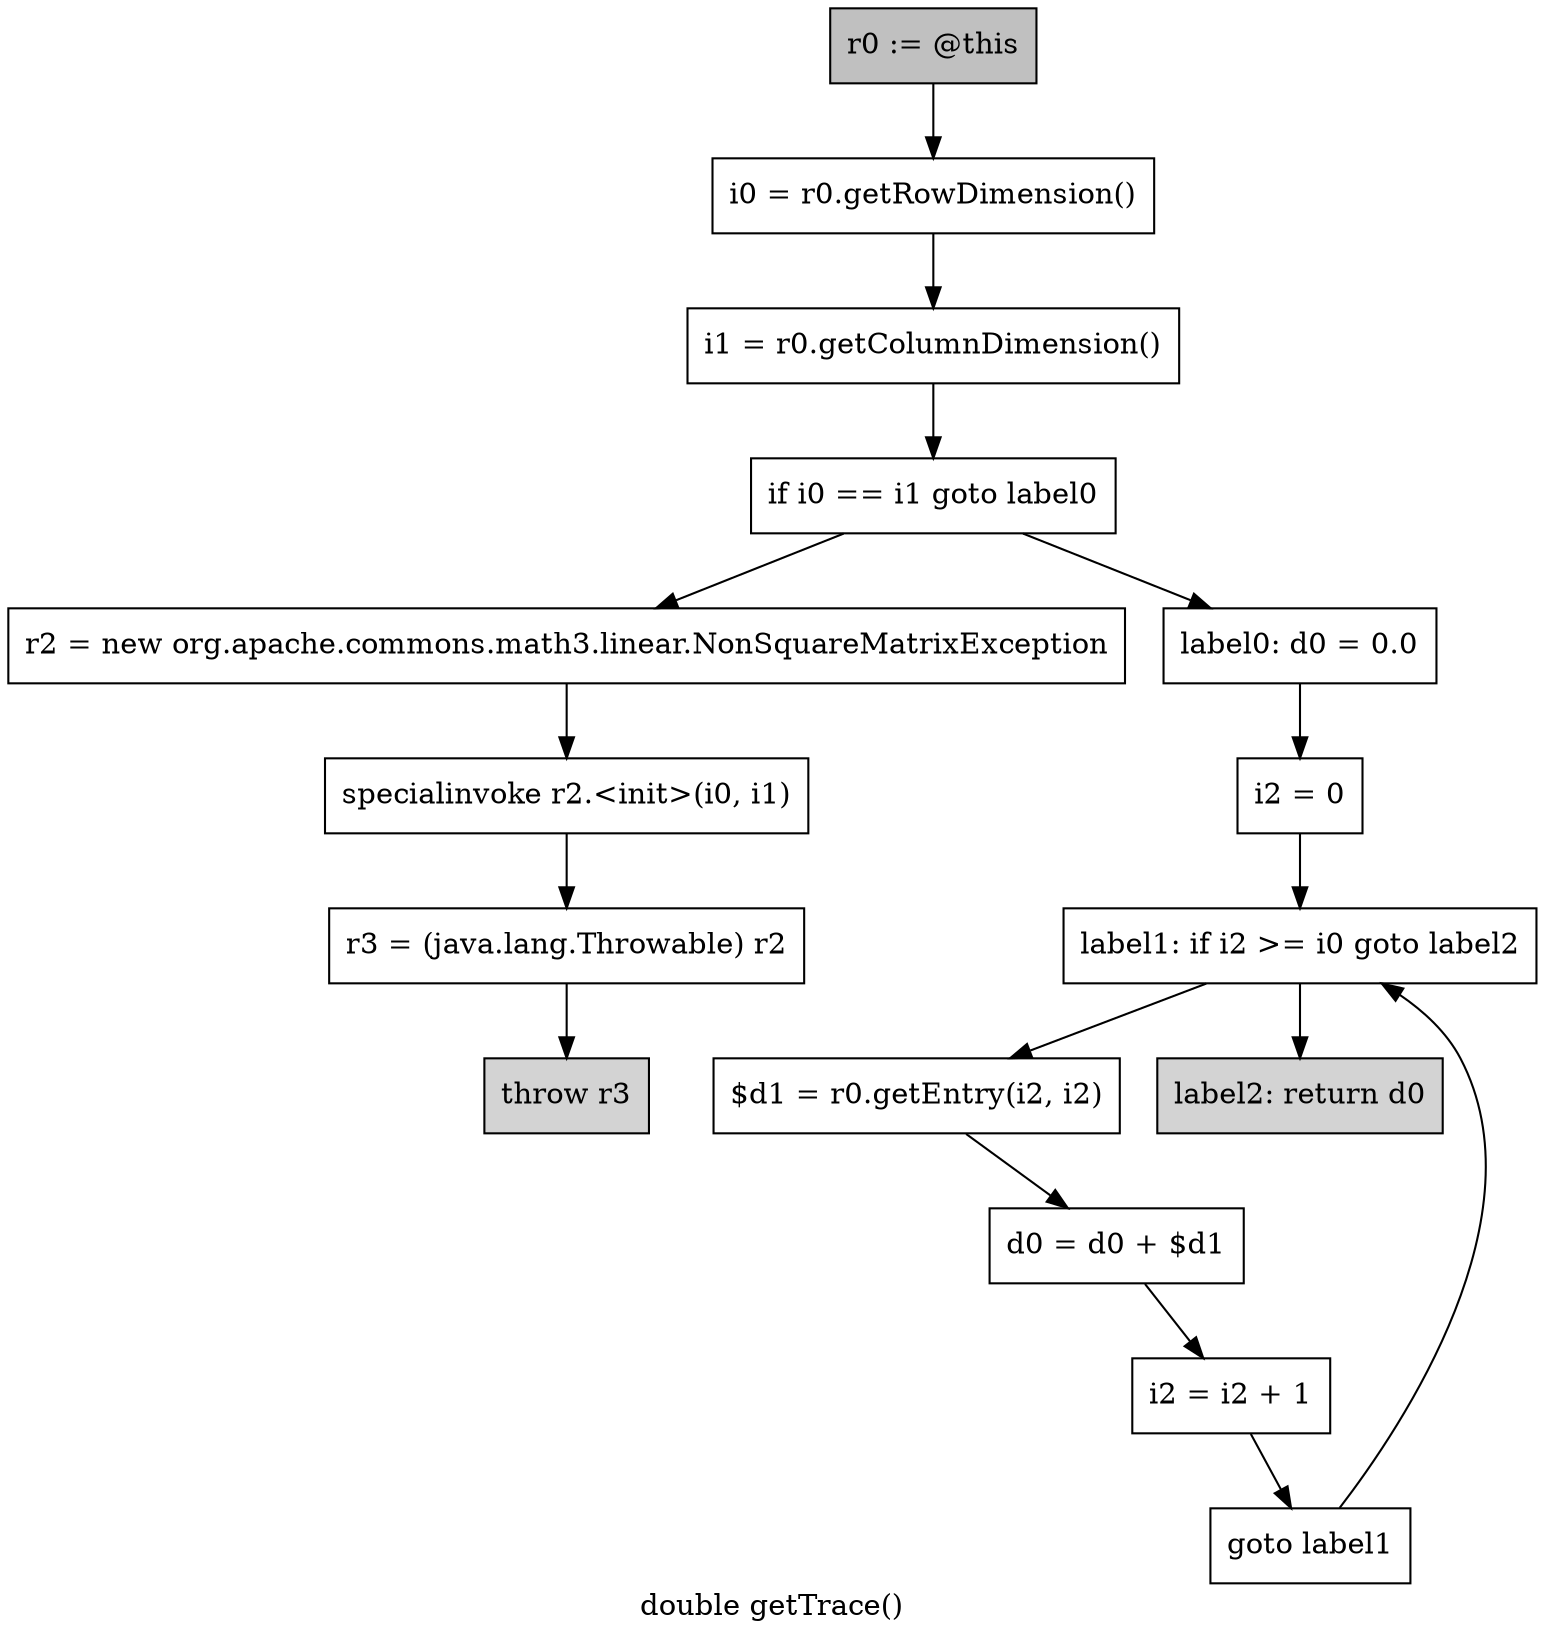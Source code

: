 digraph "double getTrace()" {
    label="double getTrace()";
    node [shape=box];
    "0" [style=filled,fillcolor=gray,label="r0 := @this",];
    "1" [label="i0 = r0.getRowDimension()",];
    "0"->"1";
    "2" [label="i1 = r0.getColumnDimension()",];
    "1"->"2";
    "3" [label="if i0 == i1 goto label0",];
    "2"->"3";
    "4" [label="r2 = new org.apache.commons.math3.linear.NonSquareMatrixException",];
    "3"->"4";
    "8" [label="label0: d0 = 0.0",];
    "3"->"8";
    "5" [label="specialinvoke r2.<init>(i0, i1)",];
    "4"->"5";
    "6" [label="r3 = (java.lang.Throwable) r2",];
    "5"->"6";
    "7" [style=filled,fillcolor=lightgray,label="throw r3",];
    "6"->"7";
    "9" [label="i2 = 0",];
    "8"->"9";
    "10" [label="label1: if i2 >= i0 goto label2",];
    "9"->"10";
    "11" [label="$d1 = r0.getEntry(i2, i2)",];
    "10"->"11";
    "15" [style=filled,fillcolor=lightgray,label="label2: return d0",];
    "10"->"15";
    "12" [label="d0 = d0 + $d1",];
    "11"->"12";
    "13" [label="i2 = i2 + 1",];
    "12"->"13";
    "14" [label="goto label1",];
    "13"->"14";
    "14"->"10";
}
